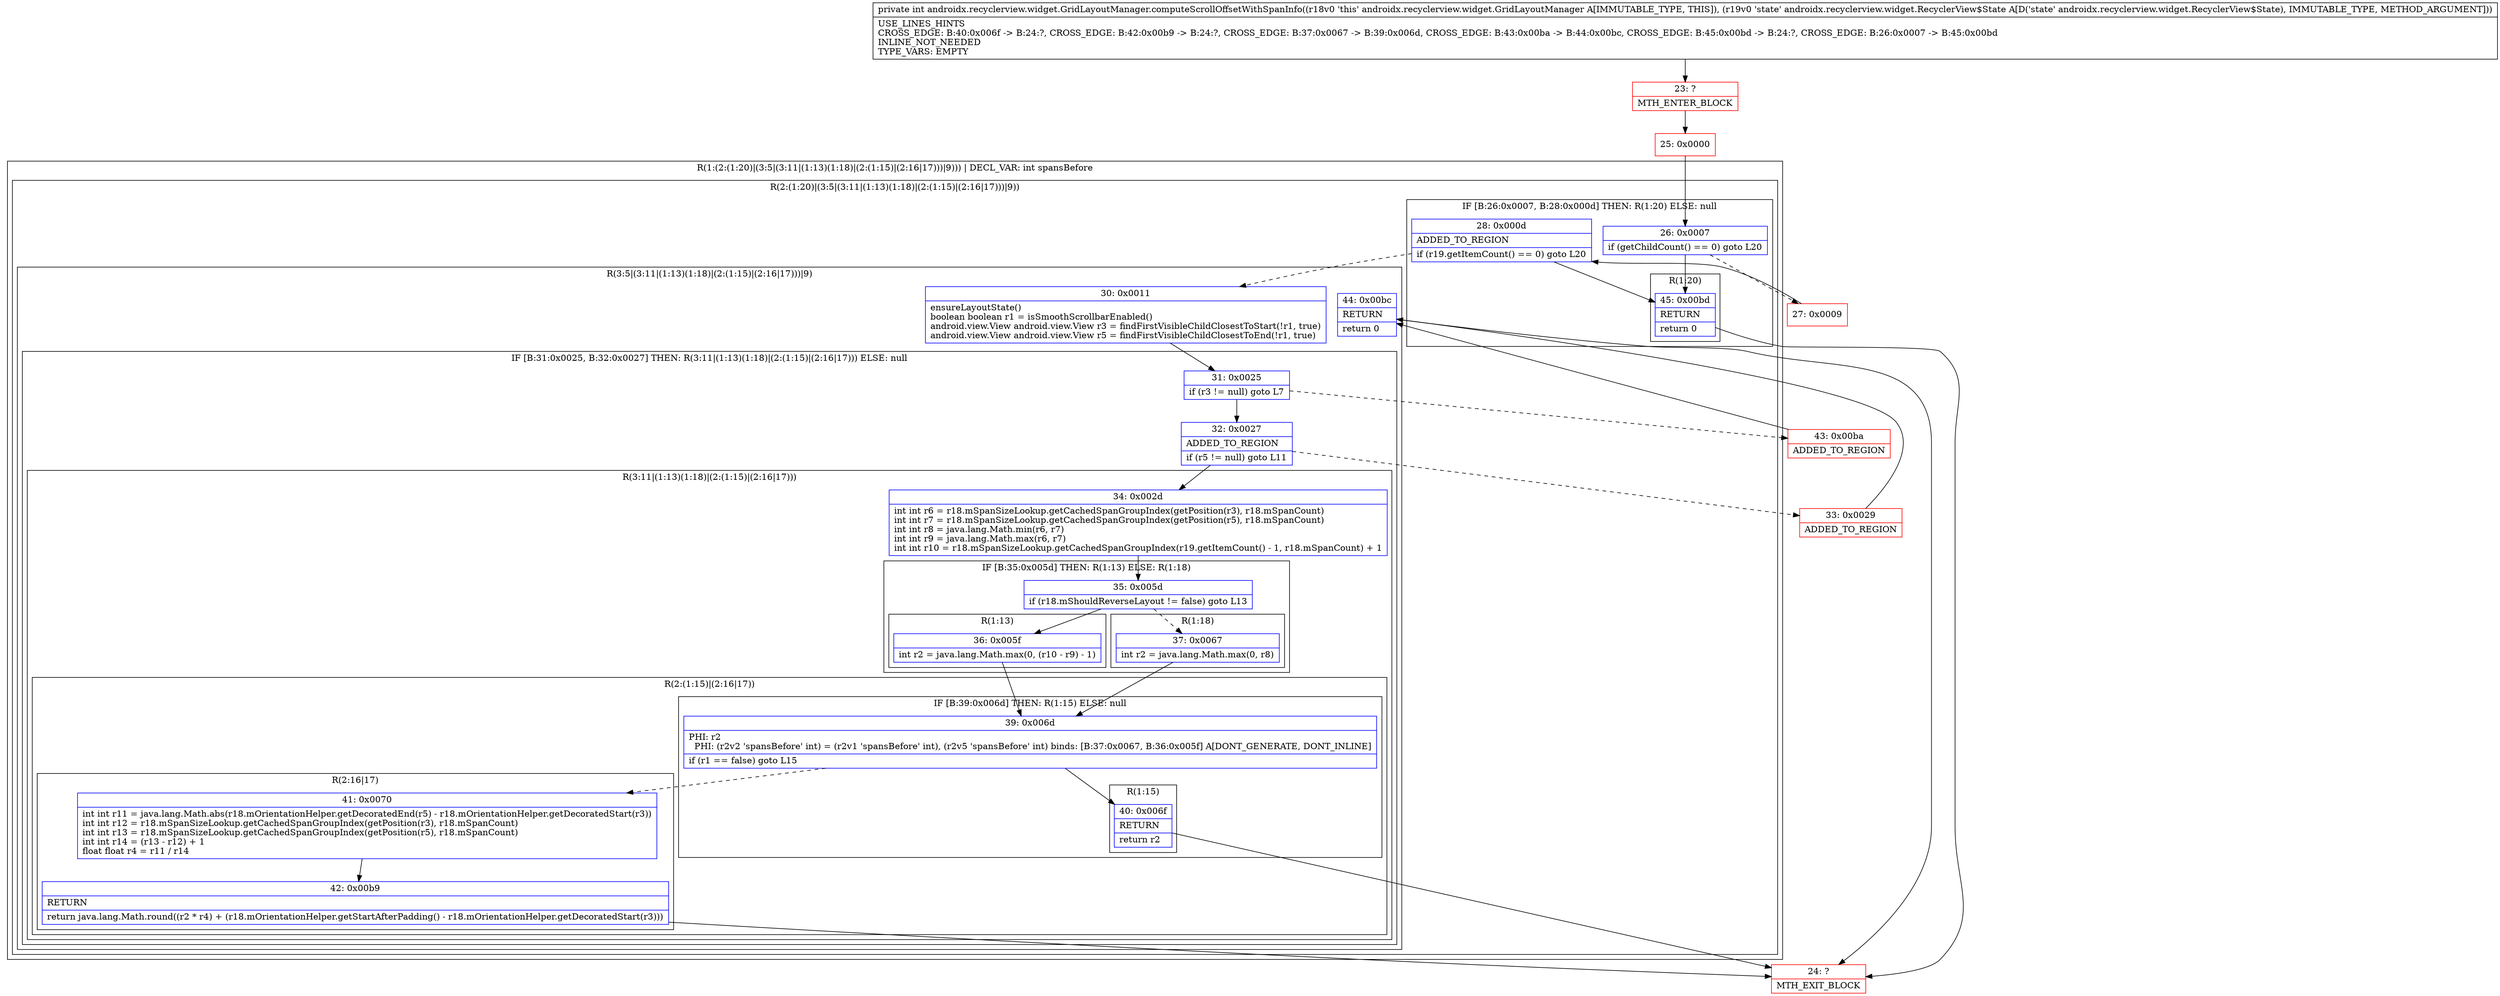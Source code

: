 digraph "CFG forandroidx.recyclerview.widget.GridLayoutManager.computeScrollOffsetWithSpanInfo(Landroidx\/recyclerview\/widget\/RecyclerView$State;)I" {
subgraph cluster_Region_984371413 {
label = "R(1:(2:(1:20)|(3:5|(3:11|(1:13)(1:18)|(2:(1:15)|(2:16|17)))|9))) | DECL_VAR: int spansBefore\l";
node [shape=record,color=blue];
subgraph cluster_Region_916997246 {
label = "R(2:(1:20)|(3:5|(3:11|(1:13)(1:18)|(2:(1:15)|(2:16|17)))|9))";
node [shape=record,color=blue];
subgraph cluster_IfRegion_1913430983 {
label = "IF [B:26:0x0007, B:28:0x000d] THEN: R(1:20) ELSE: null";
node [shape=record,color=blue];
Node_26 [shape=record,label="{26\:\ 0x0007|if (getChildCount() == 0) goto L20\l}"];
Node_28 [shape=record,label="{28\:\ 0x000d|ADDED_TO_REGION\l|if (r19.getItemCount() == 0) goto L20\l}"];
subgraph cluster_Region_385780089 {
label = "R(1:20)";
node [shape=record,color=blue];
Node_45 [shape=record,label="{45\:\ 0x00bd|RETURN\l|return 0\l}"];
}
}
subgraph cluster_Region_1832158825 {
label = "R(3:5|(3:11|(1:13)(1:18)|(2:(1:15)|(2:16|17)))|9)";
node [shape=record,color=blue];
Node_30 [shape=record,label="{30\:\ 0x0011|ensureLayoutState()\lboolean boolean r1 = isSmoothScrollbarEnabled()\landroid.view.View android.view.View r3 = findFirstVisibleChildClosestToStart(!r1, true)\landroid.view.View android.view.View r5 = findFirstVisibleChildClosestToEnd(!r1, true)\l}"];
subgraph cluster_IfRegion_648713340 {
label = "IF [B:31:0x0025, B:32:0x0027] THEN: R(3:11|(1:13)(1:18)|(2:(1:15)|(2:16|17))) ELSE: null";
node [shape=record,color=blue];
Node_31 [shape=record,label="{31\:\ 0x0025|if (r3 != null) goto L7\l}"];
Node_32 [shape=record,label="{32\:\ 0x0027|ADDED_TO_REGION\l|if (r5 != null) goto L11\l}"];
subgraph cluster_Region_2079782163 {
label = "R(3:11|(1:13)(1:18)|(2:(1:15)|(2:16|17)))";
node [shape=record,color=blue];
Node_34 [shape=record,label="{34\:\ 0x002d|int int r6 = r18.mSpanSizeLookup.getCachedSpanGroupIndex(getPosition(r3), r18.mSpanCount)\lint int r7 = r18.mSpanSizeLookup.getCachedSpanGroupIndex(getPosition(r5), r18.mSpanCount)\lint int r8 = java.lang.Math.min(r6, r7)\lint int r9 = java.lang.Math.max(r6, r7)\lint int r10 = r18.mSpanSizeLookup.getCachedSpanGroupIndex(r19.getItemCount() \- 1, r18.mSpanCount) + 1\l}"];
subgraph cluster_IfRegion_1309432203 {
label = "IF [B:35:0x005d] THEN: R(1:13) ELSE: R(1:18)";
node [shape=record,color=blue];
Node_35 [shape=record,label="{35\:\ 0x005d|if (r18.mShouldReverseLayout != false) goto L13\l}"];
subgraph cluster_Region_1371537659 {
label = "R(1:13)";
node [shape=record,color=blue];
Node_36 [shape=record,label="{36\:\ 0x005f|int r2 = java.lang.Math.max(0, (r10 \- r9) \- 1)\l}"];
}
subgraph cluster_Region_599488900 {
label = "R(1:18)";
node [shape=record,color=blue];
Node_37 [shape=record,label="{37\:\ 0x0067|int r2 = java.lang.Math.max(0, r8)\l}"];
}
}
subgraph cluster_Region_989036416 {
label = "R(2:(1:15)|(2:16|17))";
node [shape=record,color=blue];
subgraph cluster_IfRegion_916776647 {
label = "IF [B:39:0x006d] THEN: R(1:15) ELSE: null";
node [shape=record,color=blue];
Node_39 [shape=record,label="{39\:\ 0x006d|PHI: r2 \l  PHI: (r2v2 'spansBefore' int) = (r2v1 'spansBefore' int), (r2v5 'spansBefore' int) binds: [B:37:0x0067, B:36:0x005f] A[DONT_GENERATE, DONT_INLINE]\l|if (r1 == false) goto L15\l}"];
subgraph cluster_Region_762765698 {
label = "R(1:15)";
node [shape=record,color=blue];
Node_40 [shape=record,label="{40\:\ 0x006f|RETURN\l|return r2\l}"];
}
}
subgraph cluster_Region_850928586 {
label = "R(2:16|17)";
node [shape=record,color=blue];
Node_41 [shape=record,label="{41\:\ 0x0070|int int r11 = java.lang.Math.abs(r18.mOrientationHelper.getDecoratedEnd(r5) \- r18.mOrientationHelper.getDecoratedStart(r3))\lint int r12 = r18.mSpanSizeLookup.getCachedSpanGroupIndex(getPosition(r3), r18.mSpanCount)\lint int r13 = r18.mSpanSizeLookup.getCachedSpanGroupIndex(getPosition(r5), r18.mSpanCount)\lint int r14 = (r13 \- r12) + 1\lfloat float r4 = r11 \/ r14\l}"];
Node_42 [shape=record,label="{42\:\ 0x00b9|RETURN\l|return java.lang.Math.round((r2 * r4) + (r18.mOrientationHelper.getStartAfterPadding() \- r18.mOrientationHelper.getDecoratedStart(r3)))\l}"];
}
}
}
}
Node_44 [shape=record,label="{44\:\ 0x00bc|RETURN\l|return 0\l}"];
}
}
}
Node_23 [shape=record,color=red,label="{23\:\ ?|MTH_ENTER_BLOCK\l}"];
Node_25 [shape=record,color=red,label="{25\:\ 0x0000}"];
Node_27 [shape=record,color=red,label="{27\:\ 0x0009}"];
Node_33 [shape=record,color=red,label="{33\:\ 0x0029|ADDED_TO_REGION\l}"];
Node_24 [shape=record,color=red,label="{24\:\ ?|MTH_EXIT_BLOCK\l}"];
Node_43 [shape=record,color=red,label="{43\:\ 0x00ba|ADDED_TO_REGION\l}"];
MethodNode[shape=record,label="{private int androidx.recyclerview.widget.GridLayoutManager.computeScrollOffsetWithSpanInfo((r18v0 'this' androidx.recyclerview.widget.GridLayoutManager A[IMMUTABLE_TYPE, THIS]), (r19v0 'state' androidx.recyclerview.widget.RecyclerView$State A[D('state' androidx.recyclerview.widget.RecyclerView$State), IMMUTABLE_TYPE, METHOD_ARGUMENT]))  | USE_LINES_HINTS\lCROSS_EDGE: B:40:0x006f \-\> B:24:?, CROSS_EDGE: B:42:0x00b9 \-\> B:24:?, CROSS_EDGE: B:37:0x0067 \-\> B:39:0x006d, CROSS_EDGE: B:43:0x00ba \-\> B:44:0x00bc, CROSS_EDGE: B:45:0x00bd \-\> B:24:?, CROSS_EDGE: B:26:0x0007 \-\> B:45:0x00bd\lINLINE_NOT_NEEDED\lTYPE_VARS: EMPTY\l}"];
MethodNode -> Node_23;Node_26 -> Node_27[style=dashed];
Node_26 -> Node_45;
Node_28 -> Node_30[style=dashed];
Node_28 -> Node_45;
Node_45 -> Node_24;
Node_30 -> Node_31;
Node_31 -> Node_32;
Node_31 -> Node_43[style=dashed];
Node_32 -> Node_33[style=dashed];
Node_32 -> Node_34;
Node_34 -> Node_35;
Node_35 -> Node_36;
Node_35 -> Node_37[style=dashed];
Node_36 -> Node_39;
Node_37 -> Node_39;
Node_39 -> Node_40;
Node_39 -> Node_41[style=dashed];
Node_40 -> Node_24;
Node_41 -> Node_42;
Node_42 -> Node_24;
Node_44 -> Node_24;
Node_23 -> Node_25;
Node_25 -> Node_26;
Node_27 -> Node_28;
Node_33 -> Node_44;
Node_43 -> Node_44;
}

